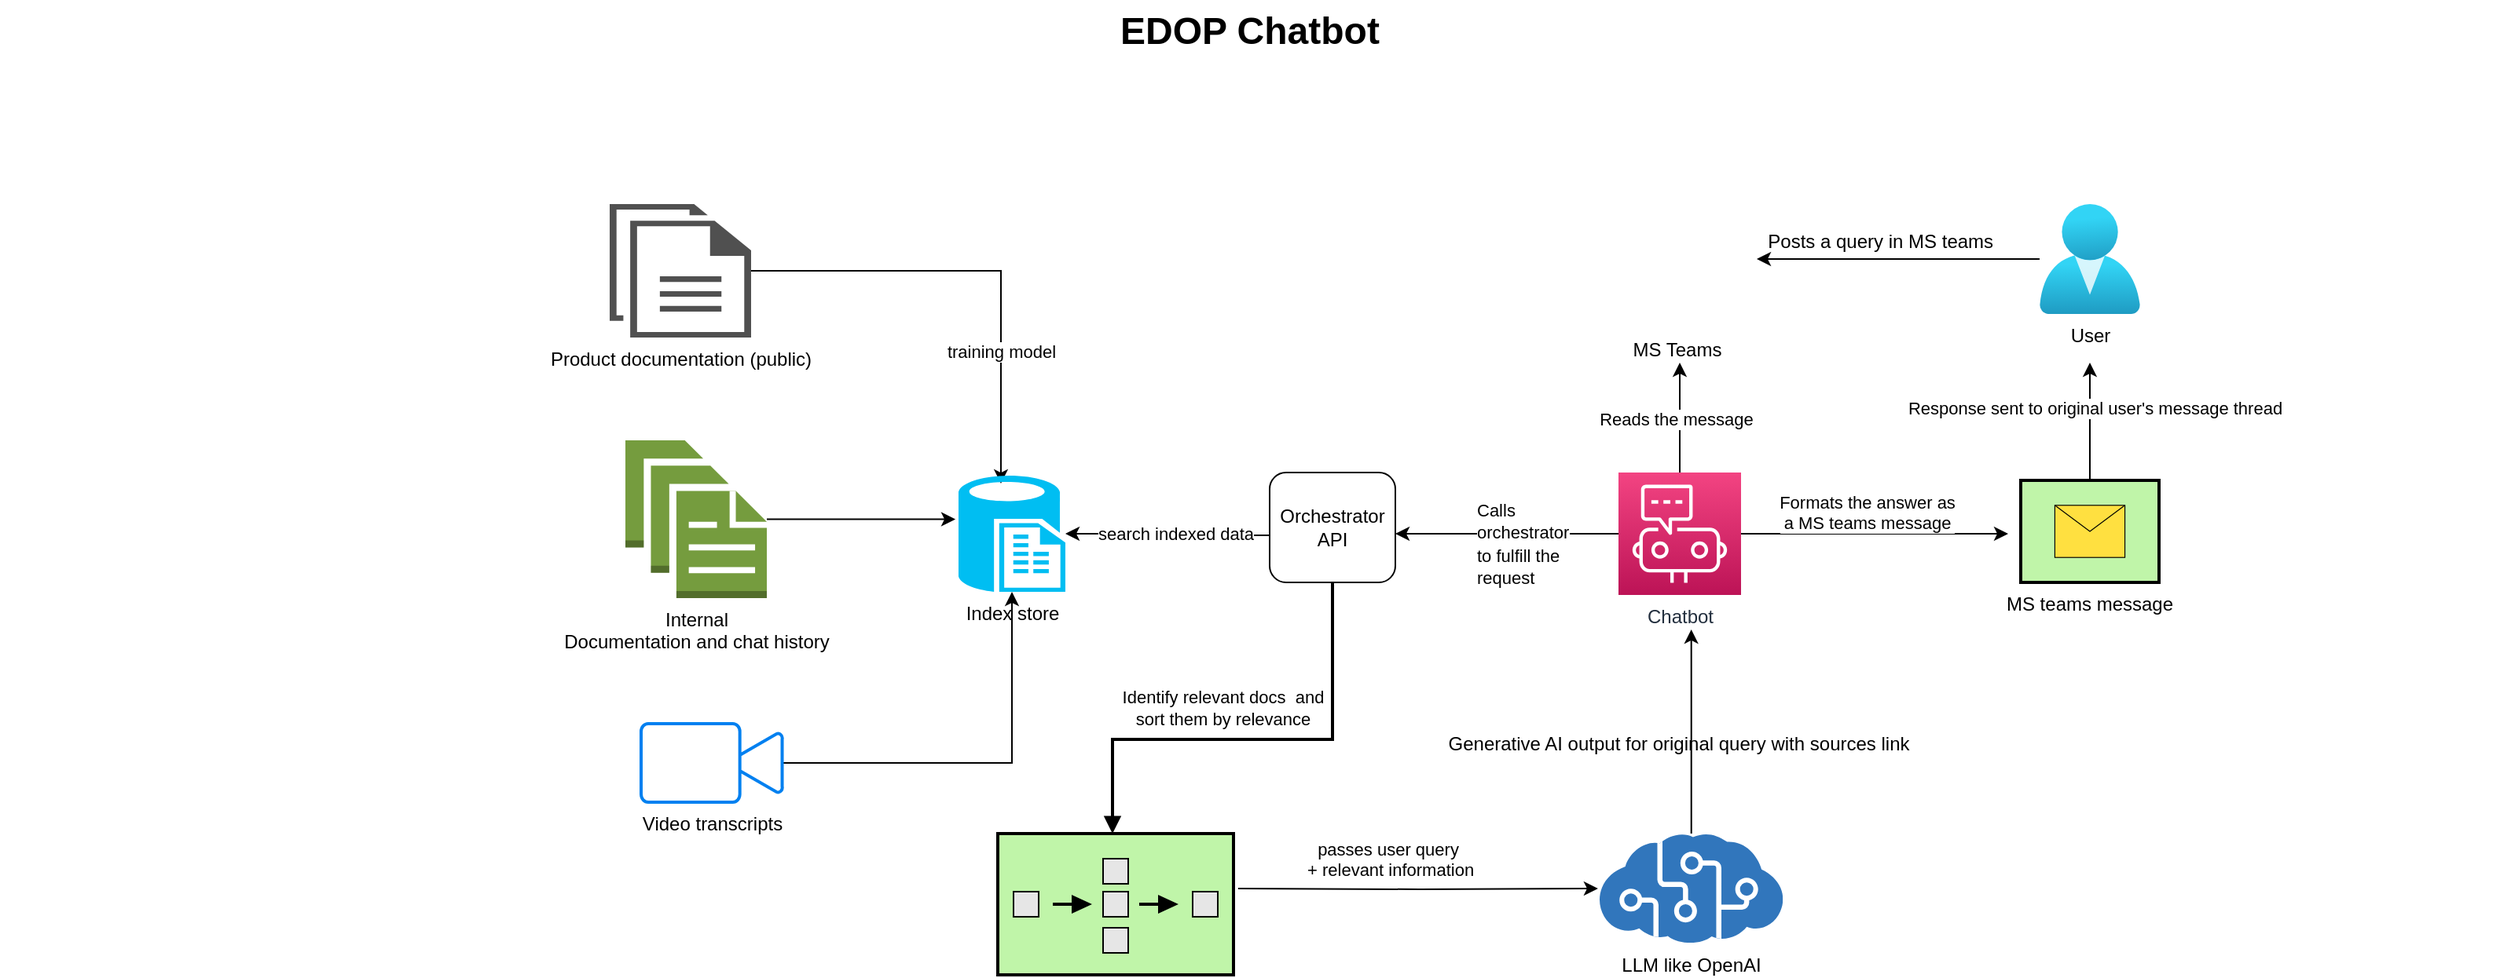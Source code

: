 <mxfile version="21.6.1" type="github">
  <diagram name="Page-1" id="74b105a0-9070-1c63-61bc-23e55f88626e">
    <mxGraphModel dx="1434" dy="766" grid="1" gridSize="10" guides="1" tooltips="1" connect="1" arrows="1" fold="1" page="1" pageScale="1.5" pageWidth="1169" pageHeight="826" background="none" math="0" shadow="0">
      <root>
        <mxCell id="0" style=";html=1;" />
        <mxCell id="1" style=";html=1;" parent="0" />
        <mxCell id="2i1Whluo_Nb75jQpyrb8-44" style="edgeStyle=orthogonalEdgeStyle;rounded=0;orthogonalLoop=1;jettySize=auto;html=1;" edge="1" parent="1" source="10b056a9c633e61c-13">
          <mxGeometry relative="1" as="geometry">
            <mxPoint x="1412" y="331" as="targetPoint" />
          </mxGeometry>
        </mxCell>
        <mxCell id="2i1Whluo_Nb75jQpyrb8-48" value="Response sent to original user&#39;s message thread" style="edgeLabel;html=1;align=center;verticalAlign=middle;resizable=0;points=[];" vertex="1" connectable="0" parent="2i1Whluo_Nb75jQpyrb8-44">
          <mxGeometry x="0.244" y="-2" relative="1" as="geometry">
            <mxPoint as="offset" />
          </mxGeometry>
        </mxCell>
        <mxCell id="10b056a9c633e61c-13" value="MS teams message" style="strokeWidth=2;dashed=0;align=center;fontSize=12;fillColor=#c0f5a9;verticalLabelPosition=bottom;verticalAlign=top;shape=mxgraph.eip.envelope_wrapper;" parent="1" vertex="1">
          <mxGeometry x="1368" y="406" width="88" height="65" as="geometry" />
        </mxCell>
        <mxCell id="10b056a9c633e61c-30" value="EDOP Chatbot" style="text;strokeColor=none;fillColor=none;html=1;fontSize=24;fontStyle=1;verticalAlign=middle;align=center;" parent="1" vertex="1">
          <mxGeometry x="82" y="100" width="1590" height="40" as="geometry" />
        </mxCell>
        <mxCell id="2i1Whluo_Nb75jQpyrb8-1" value="MS Teams" style="shape=image;html=1;verticalAlign=top;verticalLabelPosition=bottom;labelBackgroundColor=#ffffff;imageAspect=0;aspect=fixed;image=https://cdn0.iconfinder.com/data/icons/logos-microsoft-office-365/128/Microsoft_Office-10-128.png" vertex="1" parent="1">
          <mxGeometry x="1110" y="231" width="78" height="78" as="geometry" />
        </mxCell>
        <mxCell id="2i1Whluo_Nb75jQpyrb8-5" style="edgeStyle=orthogonalEdgeStyle;rounded=0;orthogonalLoop=1;jettySize=auto;html=1;" edge="1" parent="1" source="2i1Whluo_Nb75jQpyrb8-4">
          <mxGeometry relative="1" as="geometry">
            <mxPoint x="1200" y="265" as="targetPoint" />
          </mxGeometry>
        </mxCell>
        <mxCell id="2i1Whluo_Nb75jQpyrb8-4" value="User" style="image;aspect=fixed;html=1;points=[];align=center;fontSize=12;image=img/lib/azure2/identity/Users.svg;" vertex="1" parent="1">
          <mxGeometry x="1380" y="230" width="64" height="70" as="geometry" />
        </mxCell>
        <mxCell id="2i1Whluo_Nb75jQpyrb8-6" value="Posts a query in MS teams&amp;nbsp;" style="text;html=1;align=center;verticalAlign=middle;resizable=0;points=[];autosize=1;strokeColor=none;fillColor=none;" vertex="1" parent="1">
          <mxGeometry x="1195" y="239" width="170" height="30" as="geometry" />
        </mxCell>
        <mxCell id="2i1Whluo_Nb75jQpyrb8-8" style="edgeStyle=orthogonalEdgeStyle;rounded=0;orthogonalLoop=1;jettySize=auto;html=1;" edge="1" parent="1" source="2i1Whluo_Nb75jQpyrb8-7">
          <mxGeometry relative="1" as="geometry">
            <mxPoint x="1151" y="331" as="targetPoint" />
          </mxGeometry>
        </mxCell>
        <mxCell id="2i1Whluo_Nb75jQpyrb8-9" value="Reads the message&amp;nbsp;" style="edgeLabel;html=1;align=center;verticalAlign=middle;resizable=0;points=[];" vertex="1" connectable="0" parent="2i1Whluo_Nb75jQpyrb8-8">
          <mxGeometry x="-0.035" y="1" relative="1" as="geometry">
            <mxPoint as="offset" />
          </mxGeometry>
        </mxCell>
        <mxCell id="2i1Whluo_Nb75jQpyrb8-16" style="edgeStyle=orthogonalEdgeStyle;rounded=0;orthogonalLoop=1;jettySize=auto;html=1;" edge="1" parent="1" source="2i1Whluo_Nb75jQpyrb8-7">
          <mxGeometry relative="1" as="geometry">
            <mxPoint x="970" y="440" as="targetPoint" />
          </mxGeometry>
        </mxCell>
        <mxCell id="2i1Whluo_Nb75jQpyrb8-42" style="edgeStyle=orthogonalEdgeStyle;rounded=0;orthogonalLoop=1;jettySize=auto;html=1;exitX=1;exitY=0.5;exitDx=0;exitDy=0;exitPerimeter=0;" edge="1" parent="1" source="2i1Whluo_Nb75jQpyrb8-7">
          <mxGeometry relative="1" as="geometry">
            <mxPoint x="1360" y="440" as="targetPoint" />
          </mxGeometry>
        </mxCell>
        <mxCell id="2i1Whluo_Nb75jQpyrb8-43" value="Formats the answer as&lt;br&gt;a MS teams message" style="edgeLabel;html=1;align=center;verticalAlign=bottom;resizable=0;points=[];labelPosition=center;verticalLabelPosition=top;" vertex="1" connectable="0" parent="2i1Whluo_Nb75jQpyrb8-42">
          <mxGeometry x="-0.062" y="-1" relative="1" as="geometry">
            <mxPoint as="offset" />
          </mxGeometry>
        </mxCell>
        <mxCell id="2i1Whluo_Nb75jQpyrb8-7" value="Chatbot&lt;br&gt;" style="sketch=0;points=[[0,0,0],[0.25,0,0],[0.5,0,0],[0.75,0,0],[1,0,0],[0,1,0],[0.25,1,0],[0.5,1,0],[0.75,1,0],[1,1,0],[0,0.25,0],[0,0.5,0],[0,0.75,0],[1,0.25,0],[1,0.5,0],[1,0.75,0]];points=[[0,0,0],[0.25,0,0],[0.5,0,0],[0.75,0,0],[1,0,0],[0,1,0],[0.25,1,0],[0.5,1,0],[0.75,1,0],[1,1,0],[0,0.25,0],[0,0.5,0],[0,0.75,0],[1,0.25,0],[1,0.5,0],[1,0.75,0]];outlineConnect=0;fontColor=#232F3E;gradientColor=#F34482;gradientDirection=north;fillColor=#BC1356;strokeColor=#ffffff;dashed=0;verticalLabelPosition=bottom;verticalAlign=top;align=center;html=1;fontSize=12;fontStyle=0;aspect=fixed;shape=mxgraph.aws4.resourceIcon;resIcon=mxgraph.aws4.chatbot;" vertex="1" parent="1">
          <mxGeometry x="1112" y="401" width="78" height="78" as="geometry" />
        </mxCell>
        <mxCell id="2i1Whluo_Nb75jQpyrb8-10" value="Orchestrator API" style="rounded=1;whiteSpace=wrap;html=1;" vertex="1" parent="1">
          <mxGeometry x="890" y="401" width="80" height="70" as="geometry" />
        </mxCell>
        <mxCell id="2i1Whluo_Nb75jQpyrb8-17" value="&lt;span style=&quot;color: rgb(0, 0, 0); font-family: Helvetica; font-size: 11px; font-style: normal; font-variant-ligatures: normal; font-variant-caps: normal; font-weight: 400; letter-spacing: normal; orphans: 2; text-align: center; text-indent: 0px; text-transform: none; widows: 2; word-spacing: 0px; -webkit-text-stroke-width: 0px; background-color: rgb(255, 255, 255); text-decoration-thickness: initial; text-decoration-style: initial; text-decoration-color: initial; float: none; display: inline !important;&quot;&gt;Calls orchestrator to fulfill the request&lt;/span&gt;" style="text;whiteSpace=wrap;html=1;" vertex="1" parent="1">
          <mxGeometry x="1020" y="411" width="70" height="80" as="geometry" />
        </mxCell>
        <mxCell id="2i1Whluo_Nb75jQpyrb8-26" style="edgeStyle=orthogonalEdgeStyle;rounded=0;orthogonalLoop=1;jettySize=auto;html=1;entryX=-0.029;entryY=0.375;entryDx=0;entryDy=0;entryPerimeter=0;" edge="1" parent="1" source="2i1Whluo_Nb75jQpyrb8-19" target="2i1Whluo_Nb75jQpyrb8-24">
          <mxGeometry relative="1" as="geometry" />
        </mxCell>
        <mxCell id="2i1Whluo_Nb75jQpyrb8-19" value="Internal &lt;br&gt;Documentation and chat history" style="outlineConnect=0;dashed=0;verticalLabelPosition=bottom;verticalAlign=top;align=center;html=1;shape=mxgraph.aws3.documents;fillColor=#759C3E;gradientColor=none;" vertex="1" parent="1">
          <mxGeometry x="480" y="380.5" width="90" height="100.5" as="geometry" />
        </mxCell>
        <mxCell id="2i1Whluo_Nb75jQpyrb8-27" style="edgeStyle=orthogonalEdgeStyle;rounded=0;orthogonalLoop=1;jettySize=auto;html=1;" edge="1" parent="1" source="2i1Whluo_Nb75jQpyrb8-22" target="2i1Whluo_Nb75jQpyrb8-24">
          <mxGeometry relative="1" as="geometry" />
        </mxCell>
        <mxCell id="2i1Whluo_Nb75jQpyrb8-22" value="Video transcripts&lt;br&gt;" style="html=1;verticalLabelPosition=bottom;align=center;labelBackgroundColor=#ffffff;verticalAlign=top;strokeWidth=2;strokeColor=#0080F0;shadow=0;dashed=0;shape=mxgraph.ios7.icons.video_conversation;" vertex="1" parent="1">
          <mxGeometry x="490" y="561" width="90" height="50" as="geometry" />
        </mxCell>
        <mxCell id="2i1Whluo_Nb75jQpyrb8-25" style="edgeStyle=orthogonalEdgeStyle;rounded=0;orthogonalLoop=1;jettySize=auto;html=1;entryX=0.397;entryY=0.068;entryDx=0;entryDy=0;entryPerimeter=0;" edge="1" parent="1" source="2i1Whluo_Nb75jQpyrb8-23" target="2i1Whluo_Nb75jQpyrb8-24">
          <mxGeometry relative="1" as="geometry" />
        </mxCell>
        <mxCell id="2i1Whluo_Nb75jQpyrb8-28" value="training model" style="edgeLabel;html=1;align=center;verticalAlign=middle;resizable=0;points=[];" vertex="1" connectable="0" parent="2i1Whluo_Nb75jQpyrb8-25">
          <mxGeometry x="0.429" relative="1" as="geometry">
            <mxPoint as="offset" />
          </mxGeometry>
        </mxCell>
        <mxCell id="2i1Whluo_Nb75jQpyrb8-23" value="Product documentation (public)" style="sketch=0;pointerEvents=1;shadow=0;dashed=0;html=1;strokeColor=none;fillColor=#505050;labelPosition=center;verticalLabelPosition=bottom;verticalAlign=top;outlineConnect=0;align=center;shape=mxgraph.office.concepts.documents;" vertex="1" parent="1">
          <mxGeometry x="470" y="230" width="90" height="85" as="geometry" />
        </mxCell>
        <mxCell id="2i1Whluo_Nb75jQpyrb8-30" style="edgeStyle=orthogonalEdgeStyle;rounded=0;orthogonalLoop=1;jettySize=auto;html=1;" edge="1" parent="1" source="2i1Whluo_Nb75jQpyrb8-10" target="2i1Whluo_Nb75jQpyrb8-24">
          <mxGeometry relative="1" as="geometry">
            <mxPoint x="860" y="441" as="sourcePoint" />
            <Array as="points">
              <mxPoint x="810" y="441" />
              <mxPoint x="810" y="440" />
            </Array>
          </mxGeometry>
        </mxCell>
        <mxCell id="2i1Whluo_Nb75jQpyrb8-31" value="search indexed data" style="edgeLabel;html=1;align=center;verticalAlign=middle;resizable=0;points=[];" vertex="1" connectable="0" parent="2i1Whluo_Nb75jQpyrb8-30">
          <mxGeometry x="-0.188" y="1" relative="1" as="geometry">
            <mxPoint x="-7" y="-2" as="offset" />
          </mxGeometry>
        </mxCell>
        <mxCell id="2i1Whluo_Nb75jQpyrb8-24" value="Index store&lt;br&gt;" style="verticalLabelPosition=bottom;html=1;verticalAlign=top;align=center;strokeColor=none;fillColor=#00BEF2;shape=mxgraph.azure.sql_reporting;" vertex="1" parent="1">
          <mxGeometry x="692" y="403" width="68" height="74" as="geometry" />
        </mxCell>
        <mxCell id="2i1Whluo_Nb75jQpyrb8-32" style="edgeStyle=orthogonalEdgeStyle;rounded=0;html=1;endArrow=block;endFill=1;jettySize=auto;orthogonalLoop=1;strokeWidth=2;startArrow=none;startFill=0;exitX=0.5;exitY=1;exitDx=0;exitDy=0;" edge="1" parent="1" source="2i1Whluo_Nb75jQpyrb8-10">
          <mxGeometry relative="1" as="geometry">
            <mxPoint x="850" y="521" as="sourcePoint" />
            <mxPoint x="790" y="631" as="targetPoint" />
            <Array as="points">
              <mxPoint x="930" y="571" />
              <mxPoint x="790" y="571" />
            </Array>
          </mxGeometry>
        </mxCell>
        <mxCell id="2i1Whluo_Nb75jQpyrb8-49" value="Identify relevant docs&amp;nbsp; and &lt;br&gt;sort them by relevance" style="edgeLabel;html=1;align=center;verticalAlign=middle;resizable=0;points=[];" vertex="1" connectable="0" parent="2i1Whluo_Nb75jQpyrb8-32">
          <mxGeometry x="0.193" y="3" relative="1" as="geometry">
            <mxPoint x="9" y="-23" as="offset" />
          </mxGeometry>
        </mxCell>
        <mxCell id="2i1Whluo_Nb75jQpyrb8-38" style="edgeStyle=orthogonalEdgeStyle;rounded=0;orthogonalLoop=1;jettySize=auto;html=1;entryX=-0.009;entryY=0.5;entryDx=0;entryDy=0;entryPerimeter=0;" edge="1" parent="1" target="2i1Whluo_Nb75jQpyrb8-34">
          <mxGeometry relative="1" as="geometry">
            <mxPoint x="870" y="666" as="sourcePoint" />
          </mxGeometry>
        </mxCell>
        <mxCell id="2i1Whluo_Nb75jQpyrb8-39" value="passes user query&lt;br&gt;&amp;nbsp;+ relevant information" style="edgeLabel;html=1;align=center;verticalAlign=bottom;resizable=0;points=[];horizontal=1;labelPosition=center;verticalLabelPosition=top;" vertex="1" connectable="0" parent="2i1Whluo_Nb75jQpyrb8-38">
          <mxGeometry x="-0.171" y="4" relative="1" as="geometry">
            <mxPoint as="offset" />
          </mxGeometry>
        </mxCell>
        <mxCell id="2i1Whluo_Nb75jQpyrb8-40" style="edgeStyle=orthogonalEdgeStyle;rounded=0;orthogonalLoop=1;jettySize=auto;html=1;entryX=0.594;entryY=1.282;entryDx=0;entryDy=0;entryPerimeter=0;" edge="1" parent="1" source="2i1Whluo_Nb75jQpyrb8-34" target="2i1Whluo_Nb75jQpyrb8-7">
          <mxGeometry relative="1" as="geometry" />
        </mxCell>
        <mxCell id="2i1Whluo_Nb75jQpyrb8-34" value="LLM like OpenAI" style="image;sketch=0;aspect=fixed;html=1;points=[];align=center;fontSize=12;image=img/lib/mscae/Cognitive_Services.svg;" vertex="1" parent="1">
          <mxGeometry x="1100" y="631" width="116.66" height="70" as="geometry" />
        </mxCell>
        <mxCell id="2i1Whluo_Nb75jQpyrb8-41" value="Generative AI output for original query with sources link" style="text;html=1;align=center;verticalAlign=middle;resizable=0;points=[];autosize=1;strokeColor=none;fillColor=none;" vertex="1" parent="1">
          <mxGeometry x="990" y="559" width="320" height="30" as="geometry" />
        </mxCell>
        <mxCell id="2i1Whluo_Nb75jQpyrb8-45" value="" style="shape=image;html=1;verticalAlign=top;verticalLabelPosition=bottom;labelBackgroundColor=#ffffff;imageAspect=0;aspect=fixed;image=https://cdn0.iconfinder.com/data/icons/logos-microsoft-office-365/128/Microsoft_Office-10-128.png" vertex="1" parent="1">
          <mxGeometry x="1430" y="421" width="50" height="50" as="geometry" />
        </mxCell>
        <mxCell id="2i1Whluo_Nb75jQpyrb8-50" value="" style="strokeWidth=2;dashed=0;align=center;fontSize=12;fillColor=#c0f5a9;verticalLabelPosition=bottom;verticalAlign=top;shape=mxgraph.eip.composed_message_processor;" vertex="1" parent="1">
          <mxGeometry x="717" y="631" width="150" height="90" as="geometry" />
        </mxCell>
      </root>
    </mxGraphModel>
  </diagram>
</mxfile>
